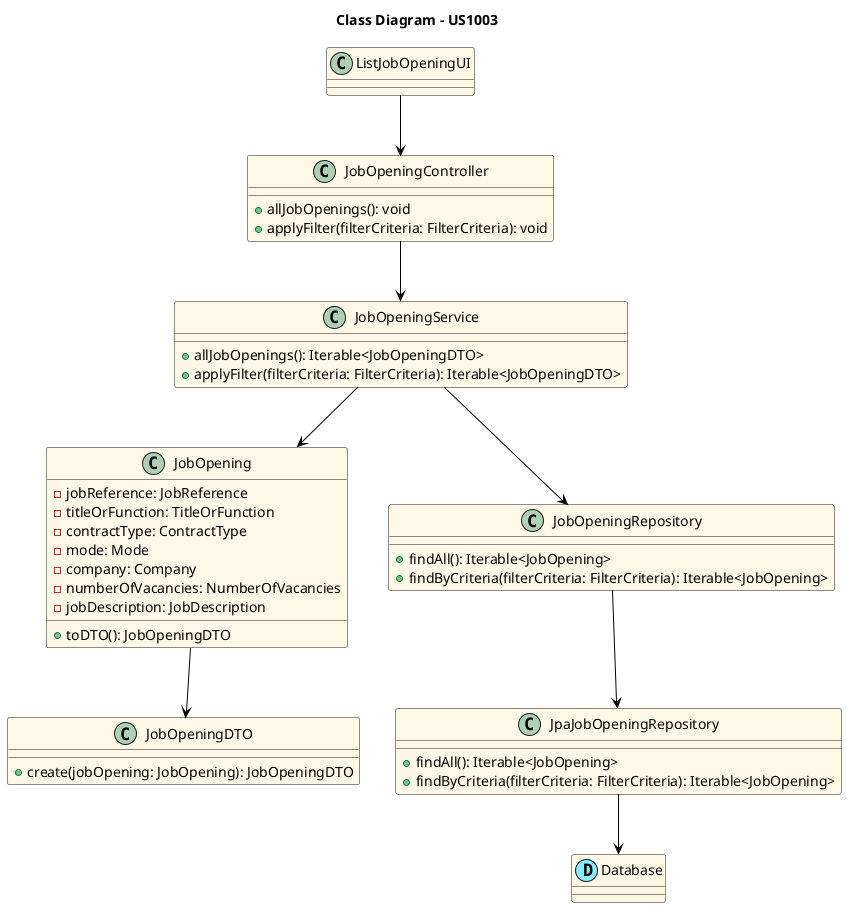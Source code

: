 @startuml CD-US1003

title Class Diagram - US1003

skinparam class {
    skinparam classAttributeIconSize 0
    skinparam packageStyle rectangle
    skinparam shadowing false
    skinparam linetype polyline
    BackgroundColor #FEF9E7
    ArrowColor Black
}

class "ListJobOpeningUI" as UI {}

class "JobOpeningController" as ListJobOpeningController {
    +allJobOpenings(): void
    +applyFilter(filterCriteria: FilterCriteria): void
}

class "JobOpeningService" as JobOpeningService {
    +allJobOpenings(): Iterable<JobOpeningDTO>
    +applyFilter(filterCriteria: FilterCriteria): Iterable<JobOpeningDTO>
}

class "JobOpening" as JobOpening {
    -jobReference: JobReference
    -titleOrFunction: TitleOrFunction
    -contractType: ContractType
    -mode: Mode
    -company: Company
    -numberOfVacancies: NumberOfVacancies
    -jobDescription: JobDescription
    +toDTO(): JobOpeningDTO
}

class "JobOpeningDTO" as JobOpeningDTO {
    +create(jobOpening: JobOpening): JobOpeningDTO
}

class "JobOpeningRepository" as JobOpeningRepository {
    +findAll(): Iterable<JobOpening>
    +findByCriteria(filterCriteria: FilterCriteria): Iterable<JobOpening>
}

class "JpaJobOpeningRepository" as JpaJobOpeningRepository {
    +findAll(): Iterable<JobOpening>
    +findByCriteria(filterCriteria: FilterCriteria): Iterable<JobOpening>
}

class "Database" as DB <<(D, #8BEBFF)>> {}

UI --> ListJobOpeningController
ListJobOpeningController --> JobOpeningService
JobOpeningService --> JobOpening
JobOpening --> JobOpeningDTO
JobOpeningService --> JobOpeningRepository
JobOpeningRepository --> JpaJobOpeningRepository
JpaJobOpeningRepository --> DB

@enduml